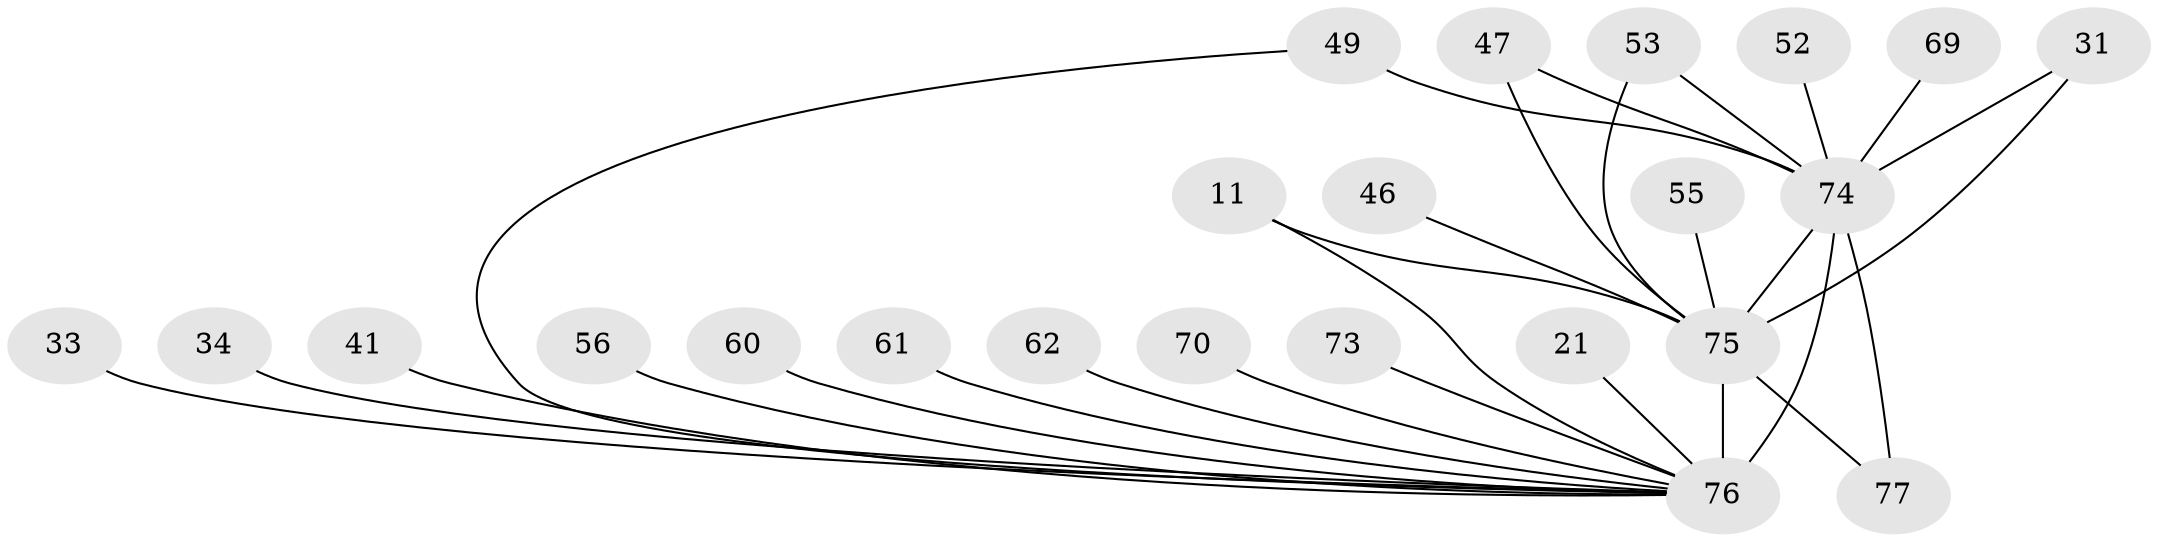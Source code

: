 // original degree distribution, {24: 0.012987012987012988, 18: 0.012987012987012988, 12: 0.012987012987012988, 11: 0.012987012987012988, 17: 0.012987012987012988, 19: 0.03896103896103896, 26: 0.012987012987012988, 22: 0.012987012987012988, 2: 0.5974025974025974, 3: 0.16883116883116883, 4: 0.06493506493506493, 9: 0.012987012987012988, 5: 0.012987012987012988, 6: 0.012987012987012988}
// Generated by graph-tools (version 1.1) at 2025/46/03/04/25 21:46:33]
// undirected, 23 vertices, 29 edges
graph export_dot {
graph [start="1"]
  node [color=gray90,style=filled];
  11;
  21;
  31;
  33;
  34;
  41;
  46 [super="+44"];
  47;
  49 [super="+42"];
  52;
  53;
  55;
  56;
  60;
  61;
  62;
  69;
  70;
  73;
  74 [super="+65+51+14+67+36+38"];
  75 [super="+32+66+71+48+72"];
  76 [super="+13+10+27"];
  77;
  11 -- 75;
  11 -- 76;
  21 -- 76 [weight=2];
  31 -- 74;
  31 -- 75;
  33 -- 76 [weight=2];
  34 -- 76 [weight=2];
  41 -- 76;
  46 -- 75 [weight=6];
  47 -- 74;
  47 -- 75;
  49 -- 74 [weight=2];
  49 -- 76;
  52 -- 74 [weight=2];
  53 -- 74;
  53 -- 75;
  55 -- 75 [weight=2];
  56 -- 76 [weight=2];
  60 -- 76 [weight=2];
  61 -- 76 [weight=2];
  62 -- 76 [weight=2];
  69 -- 74 [weight=2];
  70 -- 76 [weight=2];
  73 -- 76 [weight=2];
  74 -- 75 [weight=15];
  74 -- 77;
  74 -- 76 [weight=20];
  75 -- 76 [weight=39];
  75 -- 77;
}
